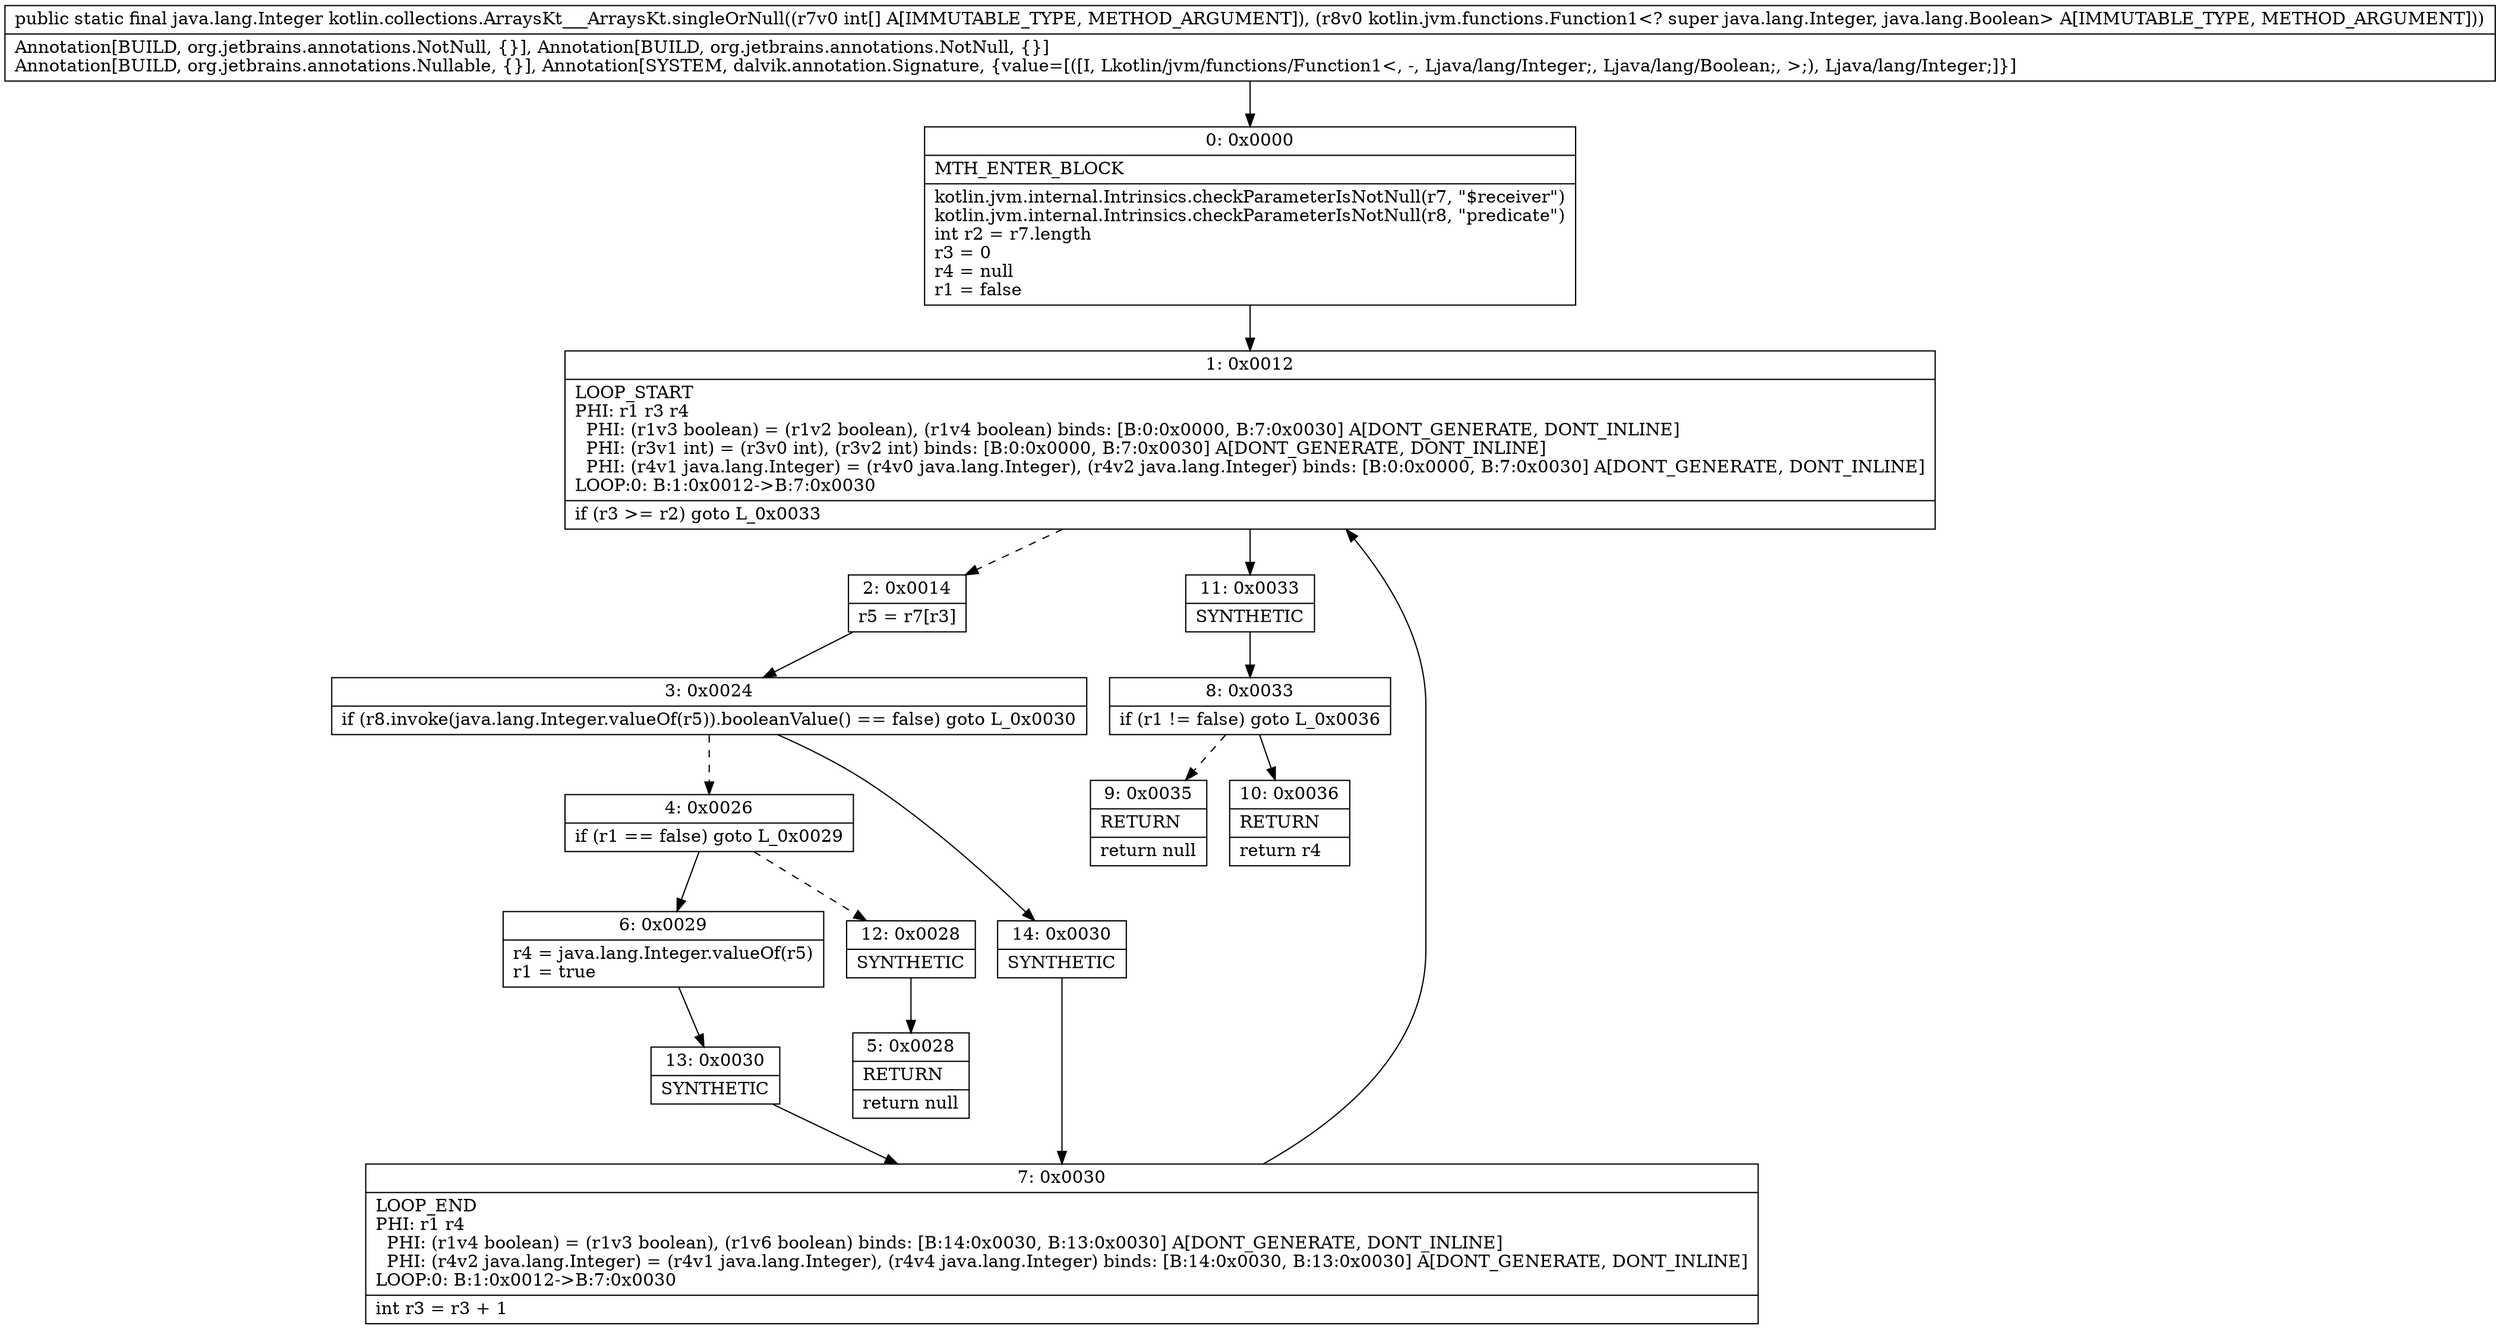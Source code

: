 digraph "CFG forkotlin.collections.ArraysKt___ArraysKt.singleOrNull([ILkotlin\/jvm\/functions\/Function1;)Ljava\/lang\/Integer;" {
Node_0 [shape=record,label="{0\:\ 0x0000|MTH_ENTER_BLOCK\l|kotlin.jvm.internal.Intrinsics.checkParameterIsNotNull(r7, \"$receiver\")\lkotlin.jvm.internal.Intrinsics.checkParameterIsNotNull(r8, \"predicate\")\lint r2 = r7.length\lr3 = 0\lr4 = null\lr1 = false\l}"];
Node_1 [shape=record,label="{1\:\ 0x0012|LOOP_START\lPHI: r1 r3 r4 \l  PHI: (r1v3 boolean) = (r1v2 boolean), (r1v4 boolean) binds: [B:0:0x0000, B:7:0x0030] A[DONT_GENERATE, DONT_INLINE]\l  PHI: (r3v1 int) = (r3v0 int), (r3v2 int) binds: [B:0:0x0000, B:7:0x0030] A[DONT_GENERATE, DONT_INLINE]\l  PHI: (r4v1 java.lang.Integer) = (r4v0 java.lang.Integer), (r4v2 java.lang.Integer) binds: [B:0:0x0000, B:7:0x0030] A[DONT_GENERATE, DONT_INLINE]\lLOOP:0: B:1:0x0012\-\>B:7:0x0030\l|if (r3 \>= r2) goto L_0x0033\l}"];
Node_2 [shape=record,label="{2\:\ 0x0014|r5 = r7[r3]\l}"];
Node_3 [shape=record,label="{3\:\ 0x0024|if (r8.invoke(java.lang.Integer.valueOf(r5)).booleanValue() == false) goto L_0x0030\l}"];
Node_4 [shape=record,label="{4\:\ 0x0026|if (r1 == false) goto L_0x0029\l}"];
Node_5 [shape=record,label="{5\:\ 0x0028|RETURN\l|return null\l}"];
Node_6 [shape=record,label="{6\:\ 0x0029|r4 = java.lang.Integer.valueOf(r5)\lr1 = true\l}"];
Node_7 [shape=record,label="{7\:\ 0x0030|LOOP_END\lPHI: r1 r4 \l  PHI: (r1v4 boolean) = (r1v3 boolean), (r1v6 boolean) binds: [B:14:0x0030, B:13:0x0030] A[DONT_GENERATE, DONT_INLINE]\l  PHI: (r4v2 java.lang.Integer) = (r4v1 java.lang.Integer), (r4v4 java.lang.Integer) binds: [B:14:0x0030, B:13:0x0030] A[DONT_GENERATE, DONT_INLINE]\lLOOP:0: B:1:0x0012\-\>B:7:0x0030\l|int r3 = r3 + 1\l}"];
Node_8 [shape=record,label="{8\:\ 0x0033|if (r1 != false) goto L_0x0036\l}"];
Node_9 [shape=record,label="{9\:\ 0x0035|RETURN\l|return null\l}"];
Node_10 [shape=record,label="{10\:\ 0x0036|RETURN\l|return r4\l}"];
Node_11 [shape=record,label="{11\:\ 0x0033|SYNTHETIC\l}"];
Node_12 [shape=record,label="{12\:\ 0x0028|SYNTHETIC\l}"];
Node_13 [shape=record,label="{13\:\ 0x0030|SYNTHETIC\l}"];
Node_14 [shape=record,label="{14\:\ 0x0030|SYNTHETIC\l}"];
MethodNode[shape=record,label="{public static final java.lang.Integer kotlin.collections.ArraysKt___ArraysKt.singleOrNull((r7v0 int[] A[IMMUTABLE_TYPE, METHOD_ARGUMENT]), (r8v0 kotlin.jvm.functions.Function1\<? super java.lang.Integer, java.lang.Boolean\> A[IMMUTABLE_TYPE, METHOD_ARGUMENT]))  | Annotation[BUILD, org.jetbrains.annotations.NotNull, \{\}], Annotation[BUILD, org.jetbrains.annotations.NotNull, \{\}]\lAnnotation[BUILD, org.jetbrains.annotations.Nullable, \{\}], Annotation[SYSTEM, dalvik.annotation.Signature, \{value=[([I, Lkotlin\/jvm\/functions\/Function1\<, \-, Ljava\/lang\/Integer;, Ljava\/lang\/Boolean;, \>;), Ljava\/lang\/Integer;]\}]\l}"];
MethodNode -> Node_0;
Node_0 -> Node_1;
Node_1 -> Node_2[style=dashed];
Node_1 -> Node_11;
Node_2 -> Node_3;
Node_3 -> Node_4[style=dashed];
Node_3 -> Node_14;
Node_4 -> Node_6;
Node_4 -> Node_12[style=dashed];
Node_6 -> Node_13;
Node_7 -> Node_1;
Node_8 -> Node_9[style=dashed];
Node_8 -> Node_10;
Node_11 -> Node_8;
Node_12 -> Node_5;
Node_13 -> Node_7;
Node_14 -> Node_7;
}

